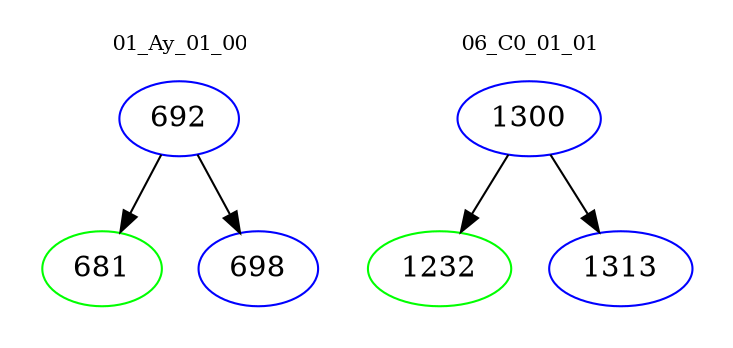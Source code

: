 digraph{
subgraph cluster_0 {
color = white
label = "01_Ay_01_00";
fontsize=10;
T0_692 [label="692", color="blue"]
T0_692 -> T0_681 [color="black"]
T0_681 [label="681", color="green"]
T0_692 -> T0_698 [color="black"]
T0_698 [label="698", color="blue"]
}
subgraph cluster_1 {
color = white
label = "06_C0_01_01";
fontsize=10;
T1_1300 [label="1300", color="blue"]
T1_1300 -> T1_1232 [color="black"]
T1_1232 [label="1232", color="green"]
T1_1300 -> T1_1313 [color="black"]
T1_1313 [label="1313", color="blue"]
}
}
